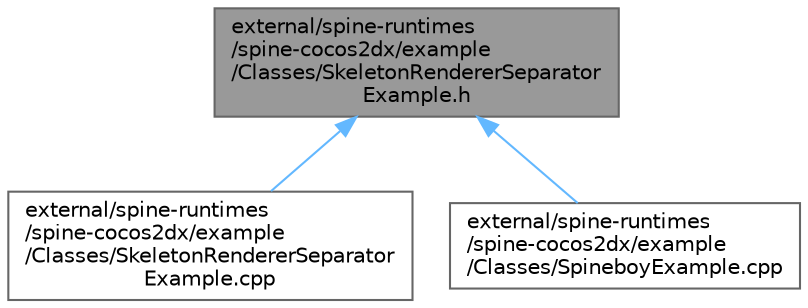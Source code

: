 digraph "external/spine-runtimes/spine-cocos2dx/example/Classes/SkeletonRendererSeparatorExample.h"
{
 // LATEX_PDF_SIZE
  bgcolor="transparent";
  edge [fontname=Helvetica,fontsize=10,labelfontname=Helvetica,labelfontsize=10];
  node [fontname=Helvetica,fontsize=10,shape=box,height=0.2,width=0.4];
  Node1 [id="Node000001",label="external/spine-runtimes\l/spine-cocos2dx/example\l/Classes/SkeletonRendererSeparator\lExample.h",height=0.2,width=0.4,color="gray40", fillcolor="grey60", style="filled", fontcolor="black",tooltip=" "];
  Node1 -> Node2 [id="edge1_Node000001_Node000002",dir="back",color="steelblue1",style="solid",tooltip=" "];
  Node2 [id="Node000002",label="external/spine-runtimes\l/spine-cocos2dx/example\l/Classes/SkeletonRendererSeparator\lExample.cpp",height=0.2,width=0.4,color="grey40", fillcolor="white", style="filled",URL="$_skeleton_renderer_separator_example_8cpp.html",tooltip=" "];
  Node1 -> Node3 [id="edge2_Node000001_Node000003",dir="back",color="steelblue1",style="solid",tooltip=" "];
  Node3 [id="Node000003",label="external/spine-runtimes\l/spine-cocos2dx/example\l/Classes/SpineboyExample.cpp",height=0.2,width=0.4,color="grey40", fillcolor="white", style="filled",URL="$_spineboy_example_8cpp.html",tooltip=" "];
}
